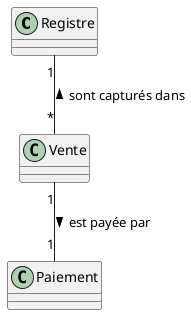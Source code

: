 @startuml mdd-registre-vente-paiement
class Registre
class Vente
class Paiement
Registre "1"--"*" Vente: sont capturés dans <
Vente "1" -- "1" Paiement: est payée par >
@enduml
